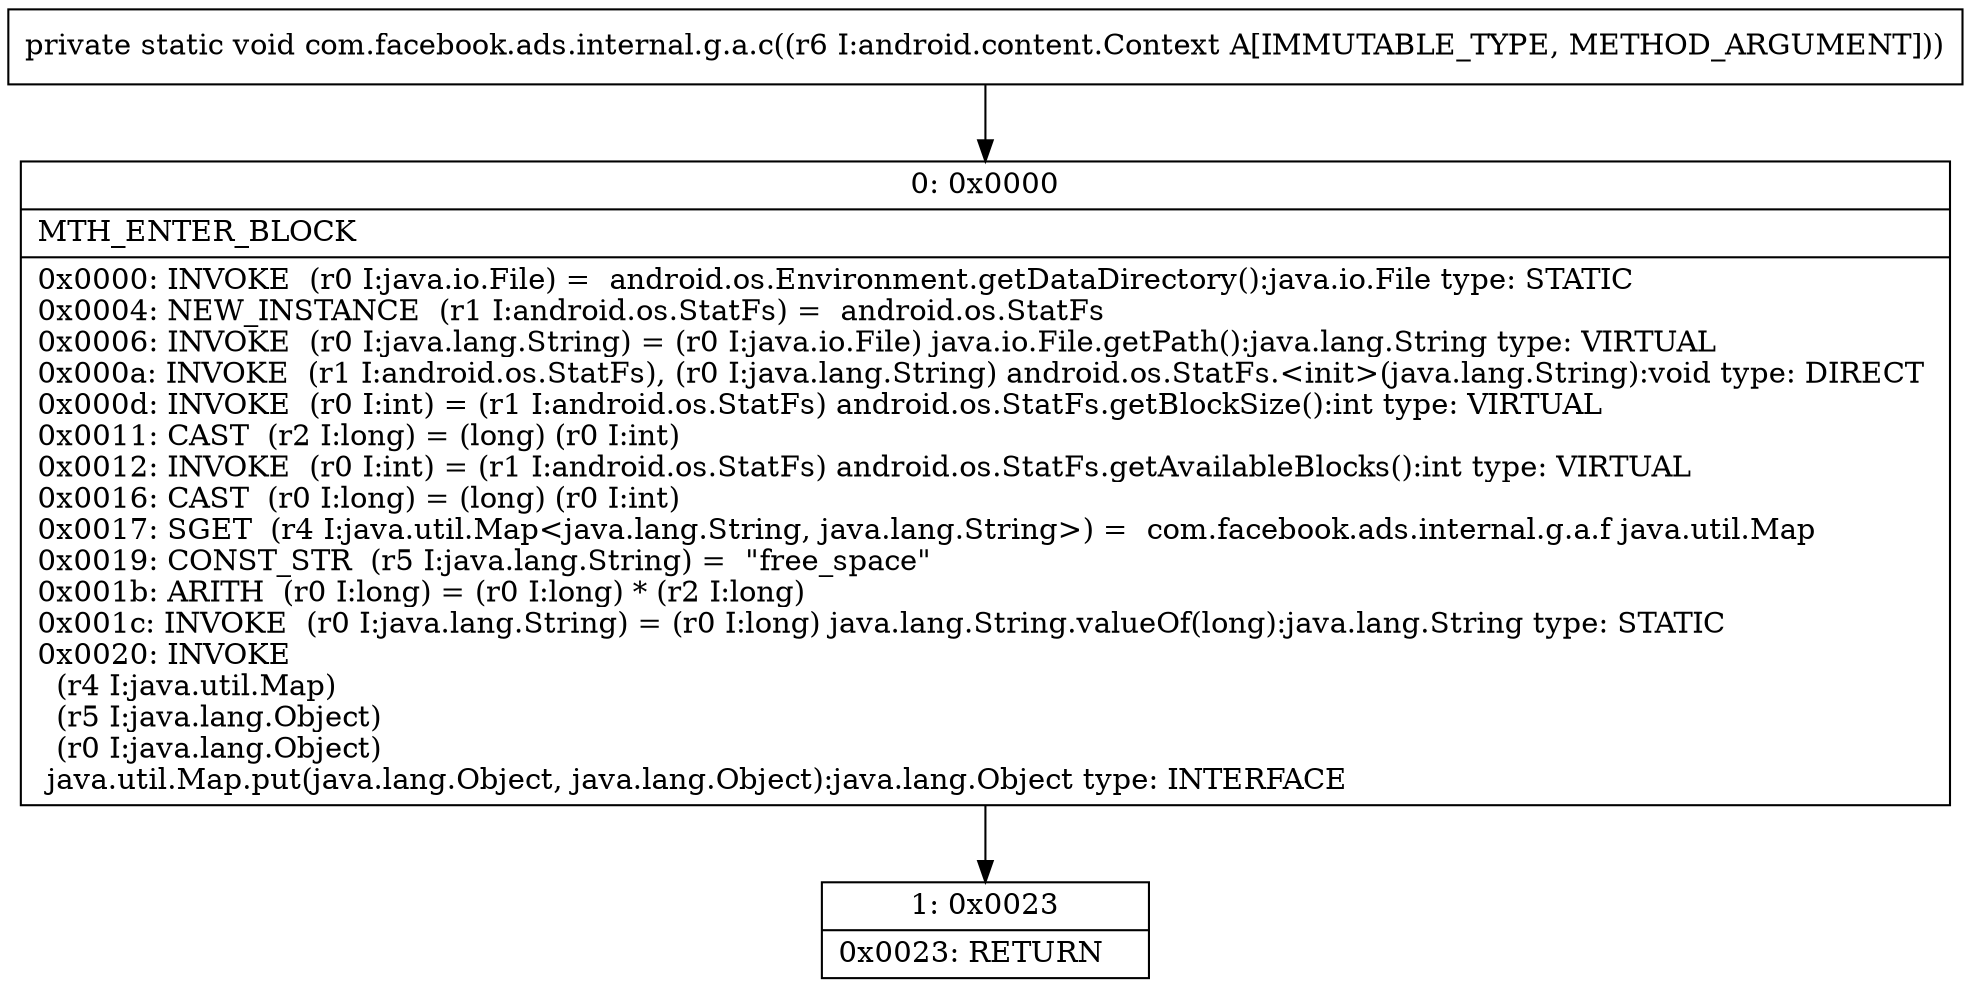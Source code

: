 digraph "CFG forcom.facebook.ads.internal.g.a.c(Landroid\/content\/Context;)V" {
Node_0 [shape=record,label="{0\:\ 0x0000|MTH_ENTER_BLOCK\l|0x0000: INVOKE  (r0 I:java.io.File) =  android.os.Environment.getDataDirectory():java.io.File type: STATIC \l0x0004: NEW_INSTANCE  (r1 I:android.os.StatFs) =  android.os.StatFs \l0x0006: INVOKE  (r0 I:java.lang.String) = (r0 I:java.io.File) java.io.File.getPath():java.lang.String type: VIRTUAL \l0x000a: INVOKE  (r1 I:android.os.StatFs), (r0 I:java.lang.String) android.os.StatFs.\<init\>(java.lang.String):void type: DIRECT \l0x000d: INVOKE  (r0 I:int) = (r1 I:android.os.StatFs) android.os.StatFs.getBlockSize():int type: VIRTUAL \l0x0011: CAST  (r2 I:long) = (long) (r0 I:int) \l0x0012: INVOKE  (r0 I:int) = (r1 I:android.os.StatFs) android.os.StatFs.getAvailableBlocks():int type: VIRTUAL \l0x0016: CAST  (r0 I:long) = (long) (r0 I:int) \l0x0017: SGET  (r4 I:java.util.Map\<java.lang.String, java.lang.String\>) =  com.facebook.ads.internal.g.a.f java.util.Map \l0x0019: CONST_STR  (r5 I:java.lang.String) =  \"free_space\" \l0x001b: ARITH  (r0 I:long) = (r0 I:long) * (r2 I:long) \l0x001c: INVOKE  (r0 I:java.lang.String) = (r0 I:long) java.lang.String.valueOf(long):java.lang.String type: STATIC \l0x0020: INVOKE  \l  (r4 I:java.util.Map)\l  (r5 I:java.lang.Object)\l  (r0 I:java.lang.Object)\l java.util.Map.put(java.lang.Object, java.lang.Object):java.lang.Object type: INTERFACE \l}"];
Node_1 [shape=record,label="{1\:\ 0x0023|0x0023: RETURN   \l}"];
MethodNode[shape=record,label="{private static void com.facebook.ads.internal.g.a.c((r6 I:android.content.Context A[IMMUTABLE_TYPE, METHOD_ARGUMENT])) }"];
MethodNode -> Node_0;
Node_0 -> Node_1;
}

